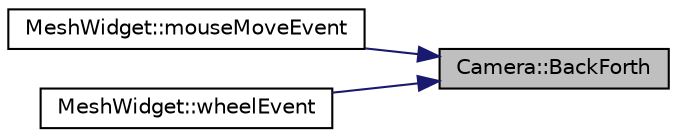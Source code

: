 digraph "Camera::BackForth"
{
 // LATEX_PDF_SIZE
  edge [fontname="Helvetica",fontsize="10",labelfontname="Helvetica",labelfontsize="10"];
  node [fontname="Helvetica",fontsize="10",shape=record];
  rankdir="RL";
  Node1 [label="Camera::BackForth",height=0.2,width=0.4,color="black", fillcolor="grey75", style="filled", fontcolor="black",tooltip="Moves the eye point towards or away from the look at point."];
  Node1 -> Node2 [dir="back",color="midnightblue",fontsize="10",style="solid",fontname="Helvetica"];
  Node2 [label="MeshWidget::mouseMoveEvent",height=0.2,width=0.4,color="black", fillcolor="white", style="filled",URL="$class_mesh_widget.html#aa31603f127bd195bcfa3a76b29034a48",tooltip="Process the mouse move events."];
  Node1 -> Node3 [dir="back",color="midnightblue",fontsize="10",style="solid",fontname="Helvetica"];
  Node3 [label="MeshWidget::wheelEvent",height=0.2,width=0.4,color="black", fillcolor="white", style="filled",URL="$class_mesh_widget.html#a4956bddec853058e4e2795d4e7a2954a",tooltip="Process the mouse wheel events."];
}
